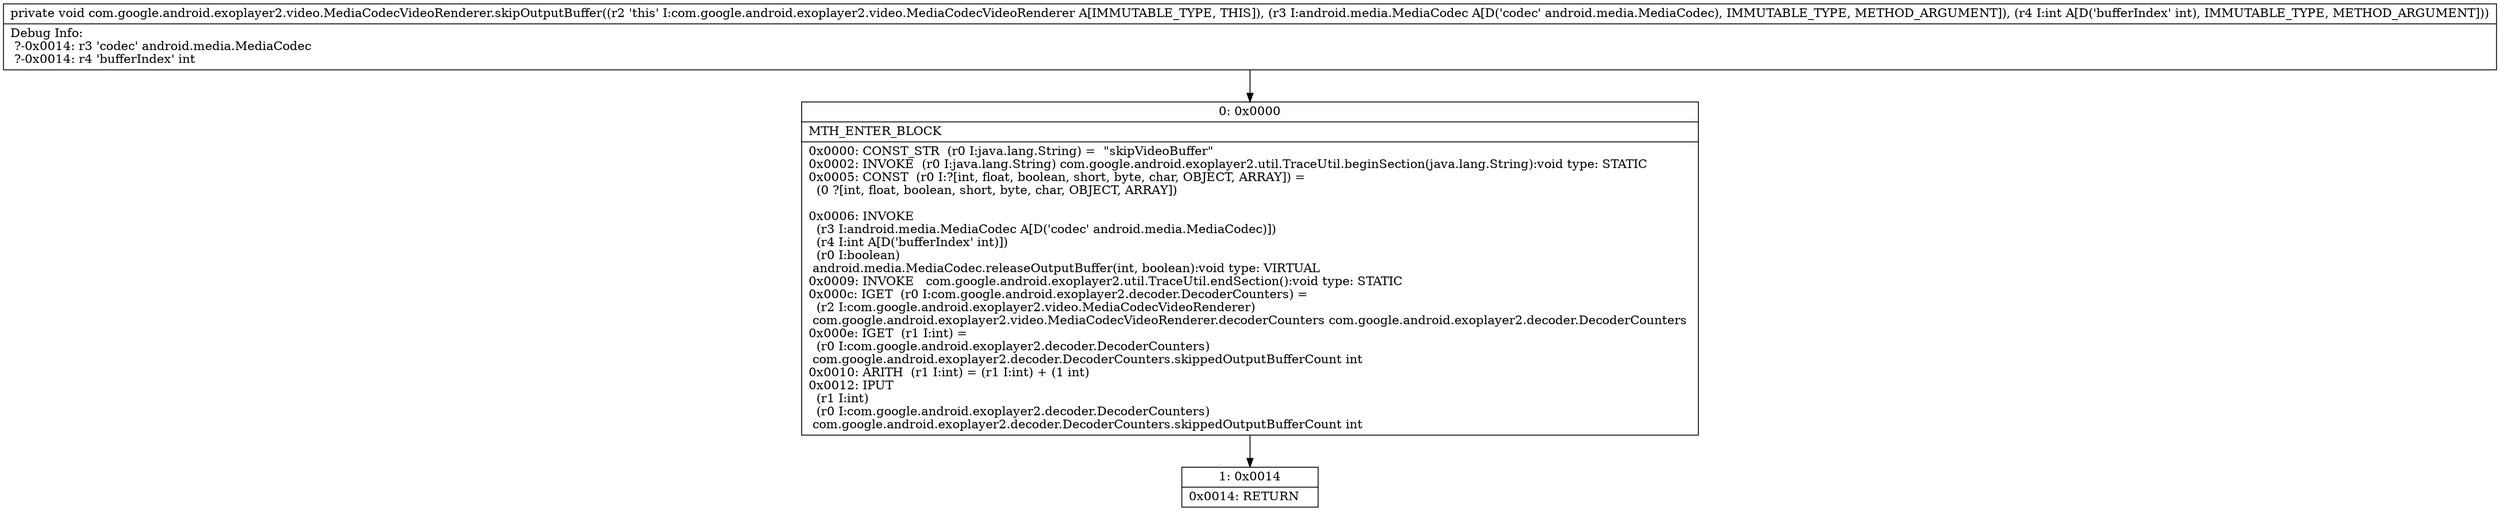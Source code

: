 digraph "CFG forcom.google.android.exoplayer2.video.MediaCodecVideoRenderer.skipOutputBuffer(Landroid\/media\/MediaCodec;I)V" {
Node_0 [shape=record,label="{0\:\ 0x0000|MTH_ENTER_BLOCK\l|0x0000: CONST_STR  (r0 I:java.lang.String) =  \"skipVideoBuffer\" \l0x0002: INVOKE  (r0 I:java.lang.String) com.google.android.exoplayer2.util.TraceUtil.beginSection(java.lang.String):void type: STATIC \l0x0005: CONST  (r0 I:?[int, float, boolean, short, byte, char, OBJECT, ARRAY]) = \l  (0 ?[int, float, boolean, short, byte, char, OBJECT, ARRAY])\l \l0x0006: INVOKE  \l  (r3 I:android.media.MediaCodec A[D('codec' android.media.MediaCodec)])\l  (r4 I:int A[D('bufferIndex' int)])\l  (r0 I:boolean)\l android.media.MediaCodec.releaseOutputBuffer(int, boolean):void type: VIRTUAL \l0x0009: INVOKE   com.google.android.exoplayer2.util.TraceUtil.endSection():void type: STATIC \l0x000c: IGET  (r0 I:com.google.android.exoplayer2.decoder.DecoderCounters) = \l  (r2 I:com.google.android.exoplayer2.video.MediaCodecVideoRenderer)\l com.google.android.exoplayer2.video.MediaCodecVideoRenderer.decoderCounters com.google.android.exoplayer2.decoder.DecoderCounters \l0x000e: IGET  (r1 I:int) = \l  (r0 I:com.google.android.exoplayer2.decoder.DecoderCounters)\l com.google.android.exoplayer2.decoder.DecoderCounters.skippedOutputBufferCount int \l0x0010: ARITH  (r1 I:int) = (r1 I:int) + (1 int) \l0x0012: IPUT  \l  (r1 I:int)\l  (r0 I:com.google.android.exoplayer2.decoder.DecoderCounters)\l com.google.android.exoplayer2.decoder.DecoderCounters.skippedOutputBufferCount int \l}"];
Node_1 [shape=record,label="{1\:\ 0x0014|0x0014: RETURN   \l}"];
MethodNode[shape=record,label="{private void com.google.android.exoplayer2.video.MediaCodecVideoRenderer.skipOutputBuffer((r2 'this' I:com.google.android.exoplayer2.video.MediaCodecVideoRenderer A[IMMUTABLE_TYPE, THIS]), (r3 I:android.media.MediaCodec A[D('codec' android.media.MediaCodec), IMMUTABLE_TYPE, METHOD_ARGUMENT]), (r4 I:int A[D('bufferIndex' int), IMMUTABLE_TYPE, METHOD_ARGUMENT]))  | Debug Info:\l  ?\-0x0014: r3 'codec' android.media.MediaCodec\l  ?\-0x0014: r4 'bufferIndex' int\l}"];
MethodNode -> Node_0;
Node_0 -> Node_1;
}

